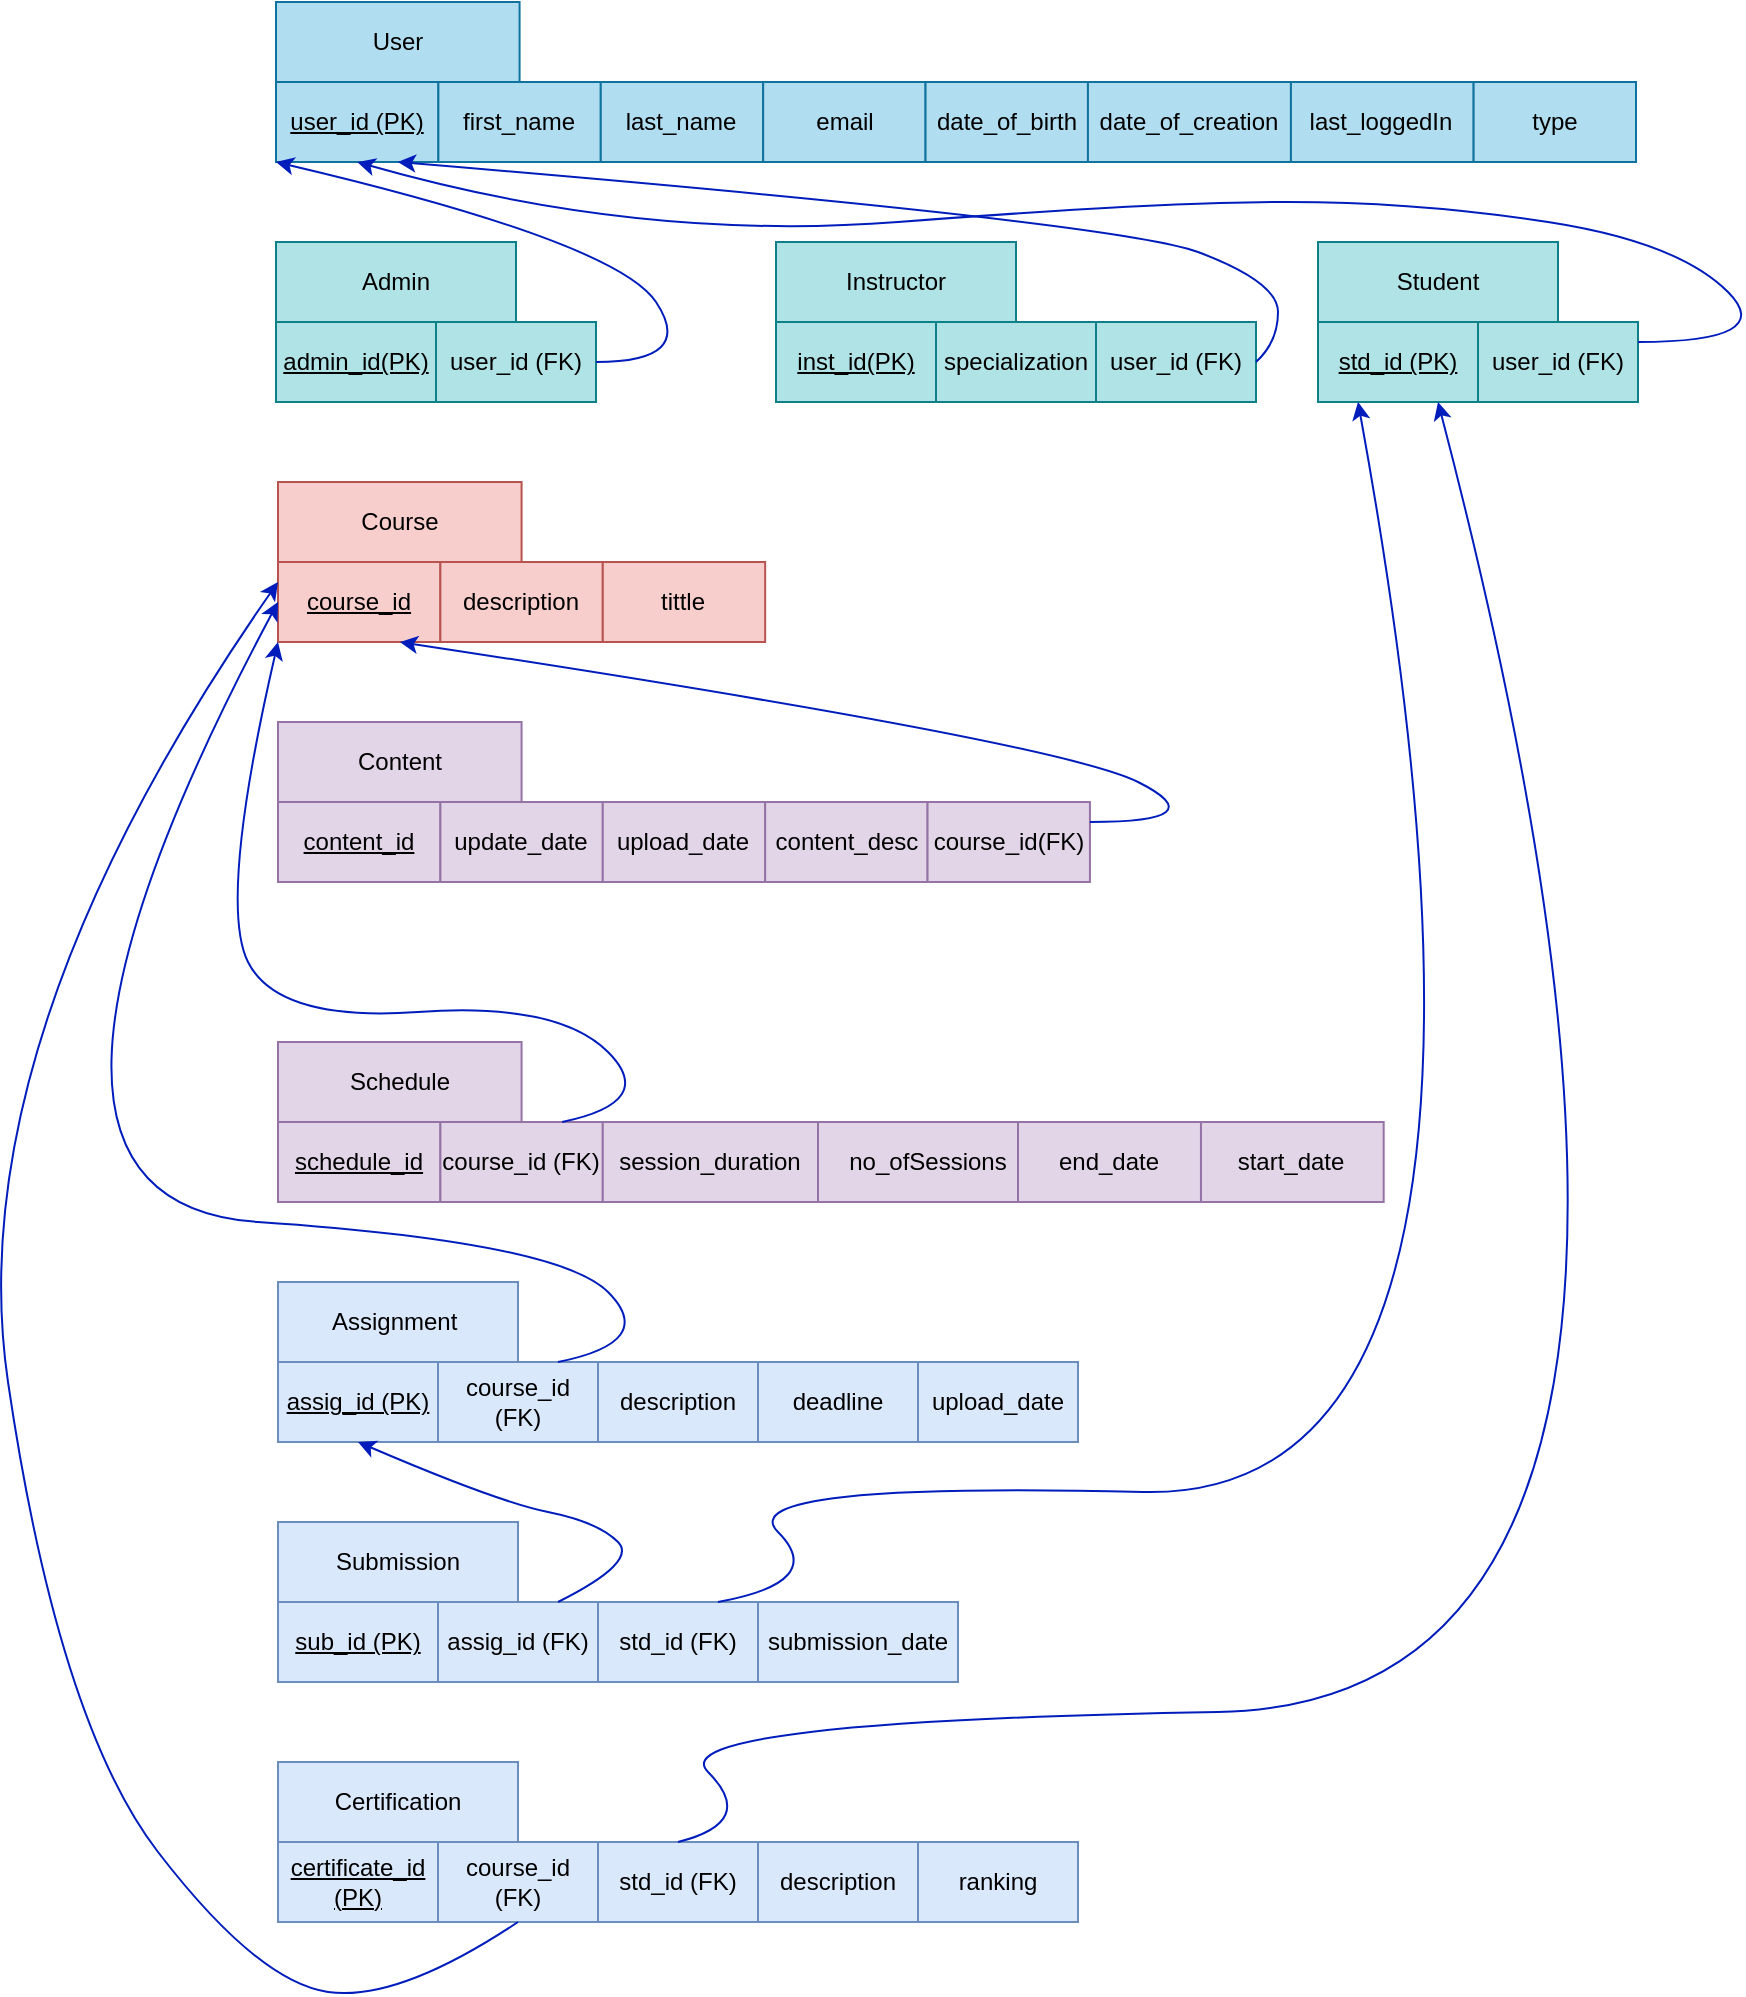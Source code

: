 <mxfile version="22.1.18" type="device">
  <diagram name="Page-1" id="uuYnXflrdHxg2Qoy3TfY">
    <mxGraphModel dx="1900" dy="557" grid="1" gridSize="10" guides="1" tooltips="1" connect="1" arrows="1" fold="1" page="1" pageScale="1" pageWidth="850" pageHeight="1100" math="0" shadow="0">
      <root>
        <mxCell id="0" />
        <mxCell id="1" parent="0" />
        <mxCell id="iXEqG_oq-R5Z8Uxtua_U-29" value="" style="group" parent="1" vertex="1" connectable="0">
          <mxGeometry x="39" y="40" width="680" height="80" as="geometry" />
        </mxCell>
        <mxCell id="iXEqG_oq-R5Z8Uxtua_U-26" value="" style="group" parent="iXEqG_oq-R5Z8Uxtua_U-29" vertex="1" connectable="0">
          <mxGeometry width="507.463" height="80" as="geometry" />
        </mxCell>
        <mxCell id="iXEqG_oq-R5Z8Uxtua_U-16" value="" style="rounded=0;whiteSpace=wrap;html=1;" parent="iXEqG_oq-R5Z8Uxtua_U-26" vertex="1">
          <mxGeometry y="40" width="487.164" height="40" as="geometry" />
        </mxCell>
        <mxCell id="iXEqG_oq-R5Z8Uxtua_U-17" value="User" style="rounded=0;whiteSpace=wrap;html=1;fillColor=#b1ddf0;strokeColor=#10739e;" parent="iXEqG_oq-R5Z8Uxtua_U-26" vertex="1">
          <mxGeometry width="121.791" height="40" as="geometry" />
        </mxCell>
        <mxCell id="iXEqG_oq-R5Z8Uxtua_U-19" value="&lt;u&gt;user_id (PK)&lt;/u&gt;" style="rounded=0;whiteSpace=wrap;html=1;fillColor=#b1ddf0;strokeColor=#10739e;" parent="iXEqG_oq-R5Z8Uxtua_U-26" vertex="1">
          <mxGeometry y="40" width="81.194" height="40" as="geometry" />
        </mxCell>
        <mxCell id="iXEqG_oq-R5Z8Uxtua_U-20" value="first_name" style="rounded=0;whiteSpace=wrap;html=1;fillColor=#b1ddf0;strokeColor=#10739e;" parent="iXEqG_oq-R5Z8Uxtua_U-26" vertex="1">
          <mxGeometry x="81.194" y="40" width="81.194" height="40" as="geometry" />
        </mxCell>
        <mxCell id="iXEqG_oq-R5Z8Uxtua_U-22" value="last_name" style="rounded=0;whiteSpace=wrap;html=1;fillColor=#b1ddf0;strokeColor=#10739e;" parent="iXEqG_oq-R5Z8Uxtua_U-26" vertex="1">
          <mxGeometry x="162.388" y="40" width="81.194" height="40" as="geometry" />
        </mxCell>
        <mxCell id="iXEqG_oq-R5Z8Uxtua_U-23" value="email" style="rounded=0;whiteSpace=wrap;html=1;fillColor=#b1ddf0;strokeColor=#10739e;" parent="iXEqG_oq-R5Z8Uxtua_U-26" vertex="1">
          <mxGeometry x="243.582" y="40" width="81.194" height="40" as="geometry" />
        </mxCell>
        <mxCell id="iXEqG_oq-R5Z8Uxtua_U-24" value="date_of_birth" style="rounded=0;whiteSpace=wrap;html=1;fillColor=#b1ddf0;strokeColor=#10739e;" parent="iXEqG_oq-R5Z8Uxtua_U-26" vertex="1">
          <mxGeometry x="324.776" y="40" width="81.194" height="40" as="geometry" />
        </mxCell>
        <mxCell id="iXEqG_oq-R5Z8Uxtua_U-25" value="date_of_creation" style="rounded=0;whiteSpace=wrap;html=1;fillColor=#b1ddf0;strokeColor=#10739e;" parent="iXEqG_oq-R5Z8Uxtua_U-26" vertex="1">
          <mxGeometry x="405.97" y="40" width="101.493" height="40" as="geometry" />
        </mxCell>
        <mxCell id="iXEqG_oq-R5Z8Uxtua_U-27" value="last_loggedIn" style="rounded=0;whiteSpace=wrap;html=1;fillColor=#b1ddf0;strokeColor=#10739e;" parent="iXEqG_oq-R5Z8Uxtua_U-29" vertex="1">
          <mxGeometry x="507.463" y="40" width="91.343" height="40" as="geometry" />
        </mxCell>
        <mxCell id="iXEqG_oq-R5Z8Uxtua_U-28" value="type" style="rounded=0;whiteSpace=wrap;html=1;fillColor=#b1ddf0;strokeColor=#10739e;" parent="iXEqG_oq-R5Z8Uxtua_U-29" vertex="1">
          <mxGeometry x="598.806" y="40" width="81.194" height="40" as="geometry" />
        </mxCell>
        <mxCell id="iXEqG_oq-R5Z8Uxtua_U-30" value="" style="group" parent="1" vertex="1" connectable="0">
          <mxGeometry x="39" y="160" width="670" height="100" as="geometry" />
        </mxCell>
        <mxCell id="iXEqG_oq-R5Z8Uxtua_U-31" value="" style="group" parent="iXEqG_oq-R5Z8Uxtua_U-30" vertex="1" connectable="0">
          <mxGeometry width="500" height="100" as="geometry" />
        </mxCell>
        <mxCell id="iXEqG_oq-R5Z8Uxtua_U-32" value="" style="rounded=0;whiteSpace=wrap;html=1;container=0;fillColor=#b0e3e6;strokeColor=#0e8088;" parent="iXEqG_oq-R5Z8Uxtua_U-31" vertex="1">
          <mxGeometry y="40" width="160" height="40" as="geometry" />
        </mxCell>
        <mxCell id="iXEqG_oq-R5Z8Uxtua_U-33" value="Admin" style="rounded=0;whiteSpace=wrap;html=1;container=0;fillColor=#b0e3e6;strokeColor=#0e8088;" parent="iXEqG_oq-R5Z8Uxtua_U-31" vertex="1">
          <mxGeometry width="120" height="40" as="geometry" />
        </mxCell>
        <mxCell id="iXEqG_oq-R5Z8Uxtua_U-34" value="&lt;u&gt;admin_id(PK)&lt;/u&gt;" style="rounded=0;whiteSpace=wrap;html=1;container=0;fillColor=#b0e3e6;strokeColor=#0e8088;" parent="iXEqG_oq-R5Z8Uxtua_U-31" vertex="1">
          <mxGeometry y="40" width="80" height="40" as="geometry" />
        </mxCell>
        <mxCell id="iXEqG_oq-R5Z8Uxtua_U-35" value="user_id (FK)" style="rounded=0;whiteSpace=wrap;html=1;container=0;fillColor=#b0e3e6;strokeColor=#0e8088;" parent="iXEqG_oq-R5Z8Uxtua_U-31" vertex="1">
          <mxGeometry x="80" y="40" width="80" height="40" as="geometry" />
        </mxCell>
        <mxCell id="Wk7rJnfrZnfArUPQoWpk-12" value="Instructor" style="rounded=0;whiteSpace=wrap;html=1;container=0;fillColor=#b0e3e6;strokeColor=#0e8088;" vertex="1" parent="iXEqG_oq-R5Z8Uxtua_U-31">
          <mxGeometry x="250" width="120" height="40" as="geometry" />
        </mxCell>
        <mxCell id="Wk7rJnfrZnfArUPQoWpk-13" value="&lt;u&gt;inst_id(PK)&lt;/u&gt;" style="rounded=0;whiteSpace=wrap;html=1;container=0;fillColor=#b0e3e6;strokeColor=#0e8088;" vertex="1" parent="iXEqG_oq-R5Z8Uxtua_U-31">
          <mxGeometry x="250" y="40" width="80" height="40" as="geometry" />
        </mxCell>
        <mxCell id="Wk7rJnfrZnfArUPQoWpk-14" value="user_id (FK)" style="rounded=0;whiteSpace=wrap;html=1;container=0;fillColor=#b0e3e6;strokeColor=#0e8088;" vertex="1" parent="iXEqG_oq-R5Z8Uxtua_U-31">
          <mxGeometry x="410" y="40" width="80" height="40" as="geometry" />
        </mxCell>
        <mxCell id="Wk7rJnfrZnfArUPQoWpk-103" value="" style="curved=1;endArrow=classic;html=1;rounded=0;entryX=0;entryY=1;entryDx=0;entryDy=0;fillColor=#0050ef;strokeColor=#001DBC;" edge="1" parent="iXEqG_oq-R5Z8Uxtua_U-31" target="iXEqG_oq-R5Z8Uxtua_U-19">
          <mxGeometry width="50" height="50" relative="1" as="geometry">
            <mxPoint x="160" y="60" as="sourcePoint" />
            <mxPoint x="30" y="-40" as="targetPoint" />
            <Array as="points">
              <mxPoint x="210" y="60" />
              <mxPoint x="170" />
            </Array>
          </mxGeometry>
        </mxCell>
        <mxCell id="Wk7rJnfrZnfArUPQoWpk-112" value="specialization" style="rounded=0;whiteSpace=wrap;html=1;container=0;fillColor=#b0e3e6;strokeColor=#0e8088;" vertex="1" parent="iXEqG_oq-R5Z8Uxtua_U-31">
          <mxGeometry x="330" y="40" width="80" height="40" as="geometry" />
        </mxCell>
        <mxCell id="Wk7rJnfrZnfArUPQoWpk-113" style="edgeStyle=orthogonalEdgeStyle;rounded=0;orthogonalLoop=1;jettySize=auto;html=1;exitX=0.5;exitY=1;exitDx=0;exitDy=0;fillColor=#b0e3e6;strokeColor=#0e8088;" edge="1" parent="iXEqG_oq-R5Z8Uxtua_U-31" source="Wk7rJnfrZnfArUPQoWpk-112" target="Wk7rJnfrZnfArUPQoWpk-112">
          <mxGeometry relative="1" as="geometry" />
        </mxCell>
        <mxCell id="Wk7rJnfrZnfArUPQoWpk-27" value="" style="group" vertex="1" connectable="0" parent="1">
          <mxGeometry x="40" y="800" width="670" height="80" as="geometry" />
        </mxCell>
        <mxCell id="Wk7rJnfrZnfArUPQoWpk-28" value="" style="group" vertex="1" connectable="0" parent="Wk7rJnfrZnfArUPQoWpk-27">
          <mxGeometry width="500" height="80" as="geometry" />
        </mxCell>
        <mxCell id="Wk7rJnfrZnfArUPQoWpk-29" value="" style="rounded=0;whiteSpace=wrap;html=1;fillColor=#dae8fc;strokeColor=#6c8ebf;" vertex="1" parent="Wk7rJnfrZnfArUPQoWpk-28">
          <mxGeometry y="40" width="330" height="40" as="geometry" />
        </mxCell>
        <mxCell id="Wk7rJnfrZnfArUPQoWpk-30" value="Submission" style="rounded=0;whiteSpace=wrap;html=1;fillColor=#dae8fc;strokeColor=#6c8ebf;" vertex="1" parent="Wk7rJnfrZnfArUPQoWpk-28">
          <mxGeometry width="120" height="40" as="geometry" />
        </mxCell>
        <mxCell id="Wk7rJnfrZnfArUPQoWpk-31" value="&lt;u&gt;sub_id (PK)&lt;/u&gt;" style="rounded=0;whiteSpace=wrap;html=1;fillColor=#dae8fc;strokeColor=#6c8ebf;" vertex="1" parent="Wk7rJnfrZnfArUPQoWpk-28">
          <mxGeometry y="40" width="80" height="40" as="geometry" />
        </mxCell>
        <mxCell id="Wk7rJnfrZnfArUPQoWpk-32" value="assig_id (FK)" style="rounded=0;whiteSpace=wrap;html=1;fillColor=#dae8fc;strokeColor=#6c8ebf;" vertex="1" parent="Wk7rJnfrZnfArUPQoWpk-28">
          <mxGeometry x="80" y="40" width="80" height="40" as="geometry" />
        </mxCell>
        <mxCell id="Wk7rJnfrZnfArUPQoWpk-33" value="std_id (FK)" style="rounded=0;whiteSpace=wrap;html=1;fillColor=#dae8fc;strokeColor=#6c8ebf;" vertex="1" parent="Wk7rJnfrZnfArUPQoWpk-28">
          <mxGeometry x="160" y="40" width="80" height="40" as="geometry" />
        </mxCell>
        <mxCell id="Wk7rJnfrZnfArUPQoWpk-34" value="submission_date" style="rounded=0;whiteSpace=wrap;html=1;fillColor=#dae8fc;strokeColor=#6c8ebf;" vertex="1" parent="Wk7rJnfrZnfArUPQoWpk-28">
          <mxGeometry x="240" y="40" width="100" height="40" as="geometry" />
        </mxCell>
        <mxCell id="Wk7rJnfrZnfArUPQoWpk-39" value="" style="group" vertex="1" connectable="0" parent="1">
          <mxGeometry x="40" y="680" width="670" height="80" as="geometry" />
        </mxCell>
        <mxCell id="Wk7rJnfrZnfArUPQoWpk-40" value="" style="group" vertex="1" connectable="0" parent="Wk7rJnfrZnfArUPQoWpk-39">
          <mxGeometry width="500" height="80" as="geometry" />
        </mxCell>
        <mxCell id="Wk7rJnfrZnfArUPQoWpk-41" value="" style="rounded=0;whiteSpace=wrap;html=1;fillColor=#dae8fc;strokeColor=#6c8ebf;" vertex="1" parent="Wk7rJnfrZnfArUPQoWpk-40">
          <mxGeometry y="40" width="400" height="40" as="geometry" />
        </mxCell>
        <mxCell id="Wk7rJnfrZnfArUPQoWpk-42" value="Assignment&amp;nbsp;" style="rounded=0;whiteSpace=wrap;html=1;fillColor=#dae8fc;strokeColor=#6c8ebf;" vertex="1" parent="Wk7rJnfrZnfArUPQoWpk-40">
          <mxGeometry width="120" height="40" as="geometry" />
        </mxCell>
        <mxCell id="Wk7rJnfrZnfArUPQoWpk-43" value="&lt;u&gt;assig_id (PK)&lt;/u&gt;" style="rounded=0;whiteSpace=wrap;html=1;fillColor=#dae8fc;strokeColor=#6c8ebf;" vertex="1" parent="Wk7rJnfrZnfArUPQoWpk-40">
          <mxGeometry y="40" width="80" height="40" as="geometry" />
        </mxCell>
        <mxCell id="Wk7rJnfrZnfArUPQoWpk-44" value="course_id (FK)" style="rounded=0;whiteSpace=wrap;html=1;fillColor=#dae8fc;strokeColor=#6c8ebf;" vertex="1" parent="Wk7rJnfrZnfArUPQoWpk-40">
          <mxGeometry x="80" y="40" width="80" height="40" as="geometry" />
        </mxCell>
        <mxCell id="Wk7rJnfrZnfArUPQoWpk-45" value="description" style="rounded=0;whiteSpace=wrap;html=1;fillColor=#dae8fc;strokeColor=#6c8ebf;" vertex="1" parent="Wk7rJnfrZnfArUPQoWpk-40">
          <mxGeometry x="160" y="40" width="80" height="40" as="geometry" />
        </mxCell>
        <mxCell id="Wk7rJnfrZnfArUPQoWpk-46" value="deadline" style="rounded=0;whiteSpace=wrap;html=1;fillColor=#dae8fc;strokeColor=#6c8ebf;" vertex="1" parent="Wk7rJnfrZnfArUPQoWpk-40">
          <mxGeometry x="240" y="40" width="80" height="40" as="geometry" />
        </mxCell>
        <mxCell id="Wk7rJnfrZnfArUPQoWpk-47" value="upload_date" style="rounded=0;whiteSpace=wrap;html=1;fillColor=#dae8fc;strokeColor=#6c8ebf;" vertex="1" parent="Wk7rJnfrZnfArUPQoWpk-40">
          <mxGeometry x="320" y="40" width="80" height="40" as="geometry" />
        </mxCell>
        <mxCell id="Wk7rJnfrZnfArUPQoWpk-51" value="" style="group" vertex="1" connectable="0" parent="1">
          <mxGeometry x="40" y="560" width="680" height="80" as="geometry" />
        </mxCell>
        <mxCell id="Wk7rJnfrZnfArUPQoWpk-52" value="" style="group" vertex="1" connectable="0" parent="Wk7rJnfrZnfArUPQoWpk-51">
          <mxGeometry width="552.836" height="80" as="geometry" />
        </mxCell>
        <mxCell id="Wk7rJnfrZnfArUPQoWpk-53" value="" style="rounded=0;whiteSpace=wrap;html=1;fillColor=#e1d5e7;strokeColor=#9673a6;" vertex="1" parent="Wk7rJnfrZnfArUPQoWpk-52">
          <mxGeometry y="40" width="487.164" height="40" as="geometry" />
        </mxCell>
        <mxCell id="Wk7rJnfrZnfArUPQoWpk-54" value="Schedule" style="rounded=0;whiteSpace=wrap;html=1;fillColor=#e1d5e7;strokeColor=#9673a6;" vertex="1" parent="Wk7rJnfrZnfArUPQoWpk-52">
          <mxGeometry width="121.791" height="40" as="geometry" />
        </mxCell>
        <mxCell id="Wk7rJnfrZnfArUPQoWpk-55" value="&lt;u&gt;schedule_id&lt;/u&gt;" style="rounded=0;whiteSpace=wrap;html=1;fillColor=#e1d5e7;strokeColor=#9673a6;" vertex="1" parent="Wk7rJnfrZnfArUPQoWpk-52">
          <mxGeometry y="40" width="81.194" height="40" as="geometry" />
        </mxCell>
        <mxCell id="Wk7rJnfrZnfArUPQoWpk-56" value="course_id (FK)" style="rounded=0;whiteSpace=wrap;html=1;fillColor=#e1d5e7;strokeColor=#9673a6;" vertex="1" parent="Wk7rJnfrZnfArUPQoWpk-52">
          <mxGeometry x="81.194" y="40" width="81.194" height="40" as="geometry" />
        </mxCell>
        <mxCell id="Wk7rJnfrZnfArUPQoWpk-57" value="session_duration" style="rounded=0;whiteSpace=wrap;html=1;fillColor=#e1d5e7;strokeColor=#9673a6;" vertex="1" parent="Wk7rJnfrZnfArUPQoWpk-52">
          <mxGeometry x="162.39" y="40" width="107.61" height="40" as="geometry" />
        </mxCell>
        <mxCell id="Wk7rJnfrZnfArUPQoWpk-58" value="no_ofSessions" style="rounded=0;whiteSpace=wrap;html=1;fillColor=#e1d5e7;strokeColor=#9673a6;" vertex="1" parent="Wk7rJnfrZnfArUPQoWpk-52">
          <mxGeometry x="270" y="40" width="110" height="40" as="geometry" />
        </mxCell>
        <mxCell id="Wk7rJnfrZnfArUPQoWpk-60" value="end_date" style="rounded=0;whiteSpace=wrap;html=1;fillColor=#e1d5e7;strokeColor=#9673a6;" vertex="1" parent="Wk7rJnfrZnfArUPQoWpk-52">
          <mxGeometry x="370" y="40" width="91.49" height="40" as="geometry" />
        </mxCell>
        <mxCell id="Wk7rJnfrZnfArUPQoWpk-61" value="start_date" style="rounded=0;whiteSpace=wrap;html=1;fillColor=#e1d5e7;strokeColor=#9673a6;" vertex="1" parent="Wk7rJnfrZnfArUPQoWpk-52">
          <mxGeometry x="461.493" y="40" width="91.343" height="40" as="geometry" />
        </mxCell>
        <mxCell id="Wk7rJnfrZnfArUPQoWpk-63" value="" style="group" vertex="1" connectable="0" parent="1">
          <mxGeometry x="40" y="400" width="680" height="80" as="geometry" />
        </mxCell>
        <mxCell id="Wk7rJnfrZnfArUPQoWpk-64" value="" style="group" vertex="1" connectable="0" parent="Wk7rJnfrZnfArUPQoWpk-63">
          <mxGeometry width="507.463" height="80" as="geometry" />
        </mxCell>
        <mxCell id="Wk7rJnfrZnfArUPQoWpk-117" value="" style="group" vertex="1" connectable="0" parent="Wk7rJnfrZnfArUPQoWpk-64">
          <mxGeometry width="405.97" height="80" as="geometry" />
        </mxCell>
        <mxCell id="Wk7rJnfrZnfArUPQoWpk-65" value="" style="rounded=0;whiteSpace=wrap;html=1;fillColor=#e1d5e7;strokeColor=#9673a6;" vertex="1" parent="Wk7rJnfrZnfArUPQoWpk-117">
          <mxGeometry y="40" width="400" height="40" as="geometry" />
        </mxCell>
        <mxCell id="Wk7rJnfrZnfArUPQoWpk-66" value="Content" style="rounded=0;whiteSpace=wrap;html=1;fillColor=#e1d5e7;strokeColor=#9673a6;" vertex="1" parent="Wk7rJnfrZnfArUPQoWpk-117">
          <mxGeometry width="121.791" height="40" as="geometry" />
        </mxCell>
        <mxCell id="Wk7rJnfrZnfArUPQoWpk-67" value="&lt;u&gt;content_id&lt;/u&gt;" style="rounded=0;whiteSpace=wrap;html=1;fillColor=#e1d5e7;strokeColor=#9673a6;" vertex="1" parent="Wk7rJnfrZnfArUPQoWpk-117">
          <mxGeometry y="40" width="81.194" height="40" as="geometry" />
        </mxCell>
        <mxCell id="Wk7rJnfrZnfArUPQoWpk-68" value="update_date" style="rounded=0;whiteSpace=wrap;html=1;fillColor=#e1d5e7;strokeColor=#9673a6;" vertex="1" parent="Wk7rJnfrZnfArUPQoWpk-117">
          <mxGeometry x="81.194" y="40" width="81.194" height="40" as="geometry" />
        </mxCell>
        <mxCell id="Wk7rJnfrZnfArUPQoWpk-69" value="upload_date" style="rounded=0;whiteSpace=wrap;html=1;fillColor=#e1d5e7;strokeColor=#9673a6;" vertex="1" parent="Wk7rJnfrZnfArUPQoWpk-117">
          <mxGeometry x="162.388" y="40" width="81.194" height="40" as="geometry" />
        </mxCell>
        <mxCell id="Wk7rJnfrZnfArUPQoWpk-70" value="content_desc" style="rounded=0;whiteSpace=wrap;html=1;fillColor=#e1d5e7;strokeColor=#9673a6;" vertex="1" parent="Wk7rJnfrZnfArUPQoWpk-117">
          <mxGeometry x="243.582" y="40" width="81.194" height="40" as="geometry" />
        </mxCell>
        <mxCell id="Wk7rJnfrZnfArUPQoWpk-71" value="course_id(FK)" style="rounded=0;whiteSpace=wrap;html=1;fillColor=#e1d5e7;strokeColor=#9673a6;" vertex="1" parent="Wk7rJnfrZnfArUPQoWpk-117">
          <mxGeometry x="324.776" y="40" width="81.194" height="40" as="geometry" />
        </mxCell>
        <mxCell id="Wk7rJnfrZnfArUPQoWpk-75" value="" style="group" vertex="1" connectable="0" parent="1">
          <mxGeometry x="40" y="280" width="680" height="80" as="geometry" />
        </mxCell>
        <mxCell id="Wk7rJnfrZnfArUPQoWpk-76" value="" style="group" vertex="1" connectable="0" parent="Wk7rJnfrZnfArUPQoWpk-75">
          <mxGeometry width="507.463" height="80" as="geometry" />
        </mxCell>
        <mxCell id="Wk7rJnfrZnfArUPQoWpk-78" value="Course" style="rounded=0;whiteSpace=wrap;html=1;fillColor=#f8cecc;strokeColor=#b85450;" vertex="1" parent="Wk7rJnfrZnfArUPQoWpk-76">
          <mxGeometry width="121.791" height="40" as="geometry" />
        </mxCell>
        <mxCell id="Wk7rJnfrZnfArUPQoWpk-79" value="&lt;u&gt;course_id&lt;/u&gt;" style="rounded=0;whiteSpace=wrap;html=1;fillColor=#f8cecc;strokeColor=#b85450;" vertex="1" parent="Wk7rJnfrZnfArUPQoWpk-76">
          <mxGeometry y="40" width="81.194" height="40" as="geometry" />
        </mxCell>
        <mxCell id="Wk7rJnfrZnfArUPQoWpk-80" value="description" style="rounded=0;whiteSpace=wrap;html=1;fillColor=#f8cecc;strokeColor=#b85450;" vertex="1" parent="Wk7rJnfrZnfArUPQoWpk-76">
          <mxGeometry x="81.194" y="40" width="81.194" height="40" as="geometry" />
        </mxCell>
        <mxCell id="Wk7rJnfrZnfArUPQoWpk-81" value="tittle" style="rounded=0;whiteSpace=wrap;html=1;fillColor=#f8cecc;strokeColor=#b85450;" vertex="1" parent="Wk7rJnfrZnfArUPQoWpk-76">
          <mxGeometry x="162.388" y="40" width="81.194" height="40" as="geometry" />
        </mxCell>
        <mxCell id="Wk7rJnfrZnfArUPQoWpk-90" value="" style="group" vertex="1" connectable="0" parent="1">
          <mxGeometry x="40" y="920" width="670" height="80" as="geometry" />
        </mxCell>
        <mxCell id="Wk7rJnfrZnfArUPQoWpk-91" value="" style="group" vertex="1" connectable="0" parent="Wk7rJnfrZnfArUPQoWpk-90">
          <mxGeometry width="500" height="80" as="geometry" />
        </mxCell>
        <mxCell id="Wk7rJnfrZnfArUPQoWpk-92" value="" style="rounded=0;whiteSpace=wrap;html=1;fillColor=#dae8fc;strokeColor=#6c8ebf;" vertex="1" parent="Wk7rJnfrZnfArUPQoWpk-91">
          <mxGeometry y="40" width="400" height="40" as="geometry" />
        </mxCell>
        <mxCell id="Wk7rJnfrZnfArUPQoWpk-93" value="Certification" style="rounded=0;whiteSpace=wrap;html=1;fillColor=#dae8fc;strokeColor=#6c8ebf;" vertex="1" parent="Wk7rJnfrZnfArUPQoWpk-91">
          <mxGeometry width="120" height="40" as="geometry" />
        </mxCell>
        <mxCell id="Wk7rJnfrZnfArUPQoWpk-94" value="&lt;u&gt;certificate_id (PK)&lt;/u&gt;" style="rounded=0;whiteSpace=wrap;html=1;fillColor=#dae8fc;strokeColor=#6c8ebf;" vertex="1" parent="Wk7rJnfrZnfArUPQoWpk-91">
          <mxGeometry y="40" width="80" height="40" as="geometry" />
        </mxCell>
        <mxCell id="Wk7rJnfrZnfArUPQoWpk-96" value="course_id (FK)" style="rounded=0;whiteSpace=wrap;html=1;fillColor=#dae8fc;strokeColor=#6c8ebf;" vertex="1" parent="Wk7rJnfrZnfArUPQoWpk-91">
          <mxGeometry x="80" y="40" width="80" height="40" as="geometry" />
        </mxCell>
        <mxCell id="Wk7rJnfrZnfArUPQoWpk-97" value="description" style="rounded=0;whiteSpace=wrap;html=1;fillColor=#dae8fc;strokeColor=#6c8ebf;" vertex="1" parent="Wk7rJnfrZnfArUPQoWpk-91">
          <mxGeometry x="240" y="40" width="80" height="40" as="geometry" />
        </mxCell>
        <mxCell id="Wk7rJnfrZnfArUPQoWpk-98" value="ranking" style="rounded=0;whiteSpace=wrap;html=1;fillColor=#dae8fc;strokeColor=#6c8ebf;" vertex="1" parent="Wk7rJnfrZnfArUPQoWpk-91">
          <mxGeometry x="320" y="40" width="80" height="40" as="geometry" />
        </mxCell>
        <mxCell id="Wk7rJnfrZnfArUPQoWpk-95" value="std_id (FK)" style="rounded=0;whiteSpace=wrap;html=1;fillColor=#dae8fc;strokeColor=#6c8ebf;" vertex="1" parent="Wk7rJnfrZnfArUPQoWpk-91">
          <mxGeometry x="160" y="40" width="80" height="40" as="geometry" />
        </mxCell>
        <mxCell id="Wk7rJnfrZnfArUPQoWpk-22" value="" style="group" vertex="1" connectable="0" parent="1">
          <mxGeometry x="560" y="160" width="160" height="80" as="geometry" />
        </mxCell>
        <mxCell id="Wk7rJnfrZnfArUPQoWpk-23" value="" style="rounded=0;whiteSpace=wrap;html=1;fillColor=#b0e3e6;strokeColor=#0e8088;" vertex="1" parent="Wk7rJnfrZnfArUPQoWpk-22">
          <mxGeometry y="40" width="160" height="40" as="geometry" />
        </mxCell>
        <mxCell id="Wk7rJnfrZnfArUPQoWpk-24" value="Student" style="rounded=0;whiteSpace=wrap;html=1;fillColor=#b0e3e6;strokeColor=#0e8088;" vertex="1" parent="Wk7rJnfrZnfArUPQoWpk-22">
          <mxGeometry width="120" height="40" as="geometry" />
        </mxCell>
        <mxCell id="Wk7rJnfrZnfArUPQoWpk-25" value="&lt;u&gt;std_id (PK)&lt;/u&gt;" style="rounded=0;whiteSpace=wrap;html=1;fillColor=#b0e3e6;strokeColor=#0e8088;" vertex="1" parent="Wk7rJnfrZnfArUPQoWpk-22">
          <mxGeometry y="40" width="80" height="40" as="geometry" />
        </mxCell>
        <mxCell id="Wk7rJnfrZnfArUPQoWpk-26" value="user_id (FK)" style="rounded=0;whiteSpace=wrap;html=1;fillColor=#b0e3e6;strokeColor=#0e8088;" vertex="1" parent="Wk7rJnfrZnfArUPQoWpk-22">
          <mxGeometry x="80" y="40" width="80" height="40" as="geometry" />
        </mxCell>
        <mxCell id="Wk7rJnfrZnfArUPQoWpk-104" value="" style="curved=1;endArrow=classic;html=1;rounded=0;exitX=1;exitY=0.25;exitDx=0;exitDy=0;entryX=0.5;entryY=1;entryDx=0;entryDy=0;fillColor=#0050ef;strokeColor=#001DBC;" edge="1" parent="1" source="Wk7rJnfrZnfArUPQoWpk-26" target="iXEqG_oq-R5Z8Uxtua_U-19">
          <mxGeometry width="50" height="50" relative="1" as="geometry">
            <mxPoint x="740" y="210" as="sourcePoint" />
            <mxPoint x="790" y="160" as="targetPoint" />
            <Array as="points">
              <mxPoint x="790" y="210" />
              <mxPoint x="740" y="160" />
              <mxPoint x="610" y="140" />
              <mxPoint x="480" y="140" />
              <mxPoint x="220" y="160" />
            </Array>
          </mxGeometry>
        </mxCell>
        <mxCell id="Wk7rJnfrZnfArUPQoWpk-105" value="" style="curved=1;endArrow=classic;html=1;rounded=0;entryX=0.75;entryY=1;entryDx=0;entryDy=0;fillColor=#0050ef;strokeColor=#001DBC;exitX=1;exitY=0.5;exitDx=0;exitDy=0;" edge="1" parent="1" source="Wk7rJnfrZnfArUPQoWpk-14" target="iXEqG_oq-R5Z8Uxtua_U-19">
          <mxGeometry width="50" height="50" relative="1" as="geometry">
            <mxPoint x="450" y="220" as="sourcePoint" />
            <mxPoint x="490" y="170" as="targetPoint" />
            <Array as="points">
              <mxPoint x="540" y="210" />
              <mxPoint x="540" y="180" />
              <mxPoint x="460" y="150" />
            </Array>
          </mxGeometry>
        </mxCell>
        <mxCell id="Wk7rJnfrZnfArUPQoWpk-121" value="" style="curved=1;endArrow=classic;html=1;rounded=0;exitX=1;exitY=0.25;exitDx=0;exitDy=0;entryX=0.75;entryY=1;entryDx=0;entryDy=0;fillColor=#0050ef;strokeColor=#001DBC;" edge="1" parent="1" source="Wk7rJnfrZnfArUPQoWpk-71" target="Wk7rJnfrZnfArUPQoWpk-79">
          <mxGeometry width="50" height="50" relative="1" as="geometry">
            <mxPoint x="455" y="490" as="sourcePoint" />
            <mxPoint x="505" y="440" as="targetPoint" />
            <Array as="points">
              <mxPoint x="510" y="450" />
              <mxPoint x="430" y="410" />
            </Array>
          </mxGeometry>
        </mxCell>
        <mxCell id="Wk7rJnfrZnfArUPQoWpk-126" value="" style="curved=1;endArrow=classic;html=1;rounded=0;exitX=0.75;exitY=0;exitDx=0;exitDy=0;fillColor=#0050ef;strokeColor=#001DBC;entryX=0;entryY=1;entryDx=0;entryDy=0;" edge="1" parent="1" source="Wk7rJnfrZnfArUPQoWpk-56" target="Wk7rJnfrZnfArUPQoWpk-79">
          <mxGeometry width="50" height="50" relative="1" as="geometry">
            <mxPoint x="180" y="590" as="sourcePoint" />
            <mxPoint x="230" y="540" as="targetPoint" />
            <Array as="points">
              <mxPoint x="230" y="590" />
              <mxPoint x="180" y="540" />
              <mxPoint x="40" y="550" />
              <mxPoint x="10" y="490" />
            </Array>
          </mxGeometry>
        </mxCell>
        <mxCell id="Wk7rJnfrZnfArUPQoWpk-127" value="" style="curved=1;endArrow=classic;html=1;rounded=0;fillColor=#0050ef;strokeColor=#001DBC;exitX=0.75;exitY=0;exitDx=0;exitDy=0;entryX=0;entryY=0.5;entryDx=0;entryDy=0;" edge="1" parent="1" source="Wk7rJnfrZnfArUPQoWpk-44" target="Wk7rJnfrZnfArUPQoWpk-79">
          <mxGeometry width="50" height="50" relative="1" as="geometry">
            <mxPoint x="180" y="710" as="sourcePoint" />
            <mxPoint x="-90" y="640" as="targetPoint" />
            <Array as="points">
              <mxPoint x="230" y="710" />
              <mxPoint x="180" y="660" />
              <mxPoint x="-120" y="640" />
            </Array>
          </mxGeometry>
        </mxCell>
        <mxCell id="Wk7rJnfrZnfArUPQoWpk-128" value="" style="curved=1;endArrow=classic;html=1;rounded=0;exitX=0.75;exitY=0;exitDx=0;exitDy=0;entryX=0.5;entryY=1;entryDx=0;entryDy=0;fillColor=#0050ef;strokeColor=#001DBC;" edge="1" parent="1" source="Wk7rJnfrZnfArUPQoWpk-32" target="Wk7rJnfrZnfArUPQoWpk-43">
          <mxGeometry width="50" height="50" relative="1" as="geometry">
            <mxPoint x="170" y="820" as="sourcePoint" />
            <mxPoint x="220" y="770" as="targetPoint" />
            <Array as="points">
              <mxPoint x="220" y="820" />
              <mxPoint x="200" y="800" />
              <mxPoint x="150" y="790" />
            </Array>
          </mxGeometry>
        </mxCell>
        <mxCell id="Wk7rJnfrZnfArUPQoWpk-132" value="" style="curved=1;endArrow=classic;html=1;rounded=0;exitX=0.75;exitY=0;exitDx=0;exitDy=0;entryX=0.25;entryY=1;entryDx=0;entryDy=0;fillColor=#0050ef;strokeColor=#001DBC;" edge="1" parent="1" source="Wk7rJnfrZnfArUPQoWpk-33" target="Wk7rJnfrZnfArUPQoWpk-25">
          <mxGeometry width="50" height="50" relative="1" as="geometry">
            <mxPoint x="250" y="840" as="sourcePoint" />
            <mxPoint x="315" y="780" as="targetPoint" />
            <Array as="points">
              <mxPoint x="315" y="830" />
              <mxPoint x="265" y="780" />
              <mxPoint x="680" y="790" />
            </Array>
          </mxGeometry>
        </mxCell>
        <mxCell id="Wk7rJnfrZnfArUPQoWpk-134" value="" style="curved=1;endArrow=classic;html=1;rounded=0;exitX=0.5;exitY=1;exitDx=0;exitDy=0;entryX=0;entryY=0.25;entryDx=0;entryDy=0;fillColor=#0050ef;strokeColor=#001DBC;" edge="1" parent="1" source="Wk7rJnfrZnfArUPQoWpk-96" target="Wk7rJnfrZnfArUPQoWpk-79">
          <mxGeometry width="50" height="50" relative="1" as="geometry">
            <mxPoint x="50" y="1070" as="sourcePoint" />
            <mxPoint x="100" y="1020" as="targetPoint" />
            <Array as="points">
              <mxPoint x="100" y="1040" />
              <mxPoint x="30" y="1030" />
              <mxPoint x="-70" y="900" />
              <mxPoint x="-120" y="560" />
            </Array>
          </mxGeometry>
        </mxCell>
        <mxCell id="Wk7rJnfrZnfArUPQoWpk-135" value="" style="curved=1;endArrow=classic;html=1;rounded=0;exitX=0.5;exitY=0;exitDx=0;exitDy=0;entryX=0.75;entryY=1;entryDx=0;entryDy=0;fillColor=#0050ef;strokeColor=#001DBC;" edge="1" parent="1" source="Wk7rJnfrZnfArUPQoWpk-95" target="Wk7rJnfrZnfArUPQoWpk-25">
          <mxGeometry width="50" height="50" relative="1" as="geometry">
            <mxPoint x="230" y="950" as="sourcePoint" />
            <mxPoint x="670" y="300" as="targetPoint" />
            <Array as="points">
              <mxPoint x="280" y="950" />
              <mxPoint x="230" y="900" />
              <mxPoint x="790" y="890" />
            </Array>
          </mxGeometry>
        </mxCell>
      </root>
    </mxGraphModel>
  </diagram>
</mxfile>
